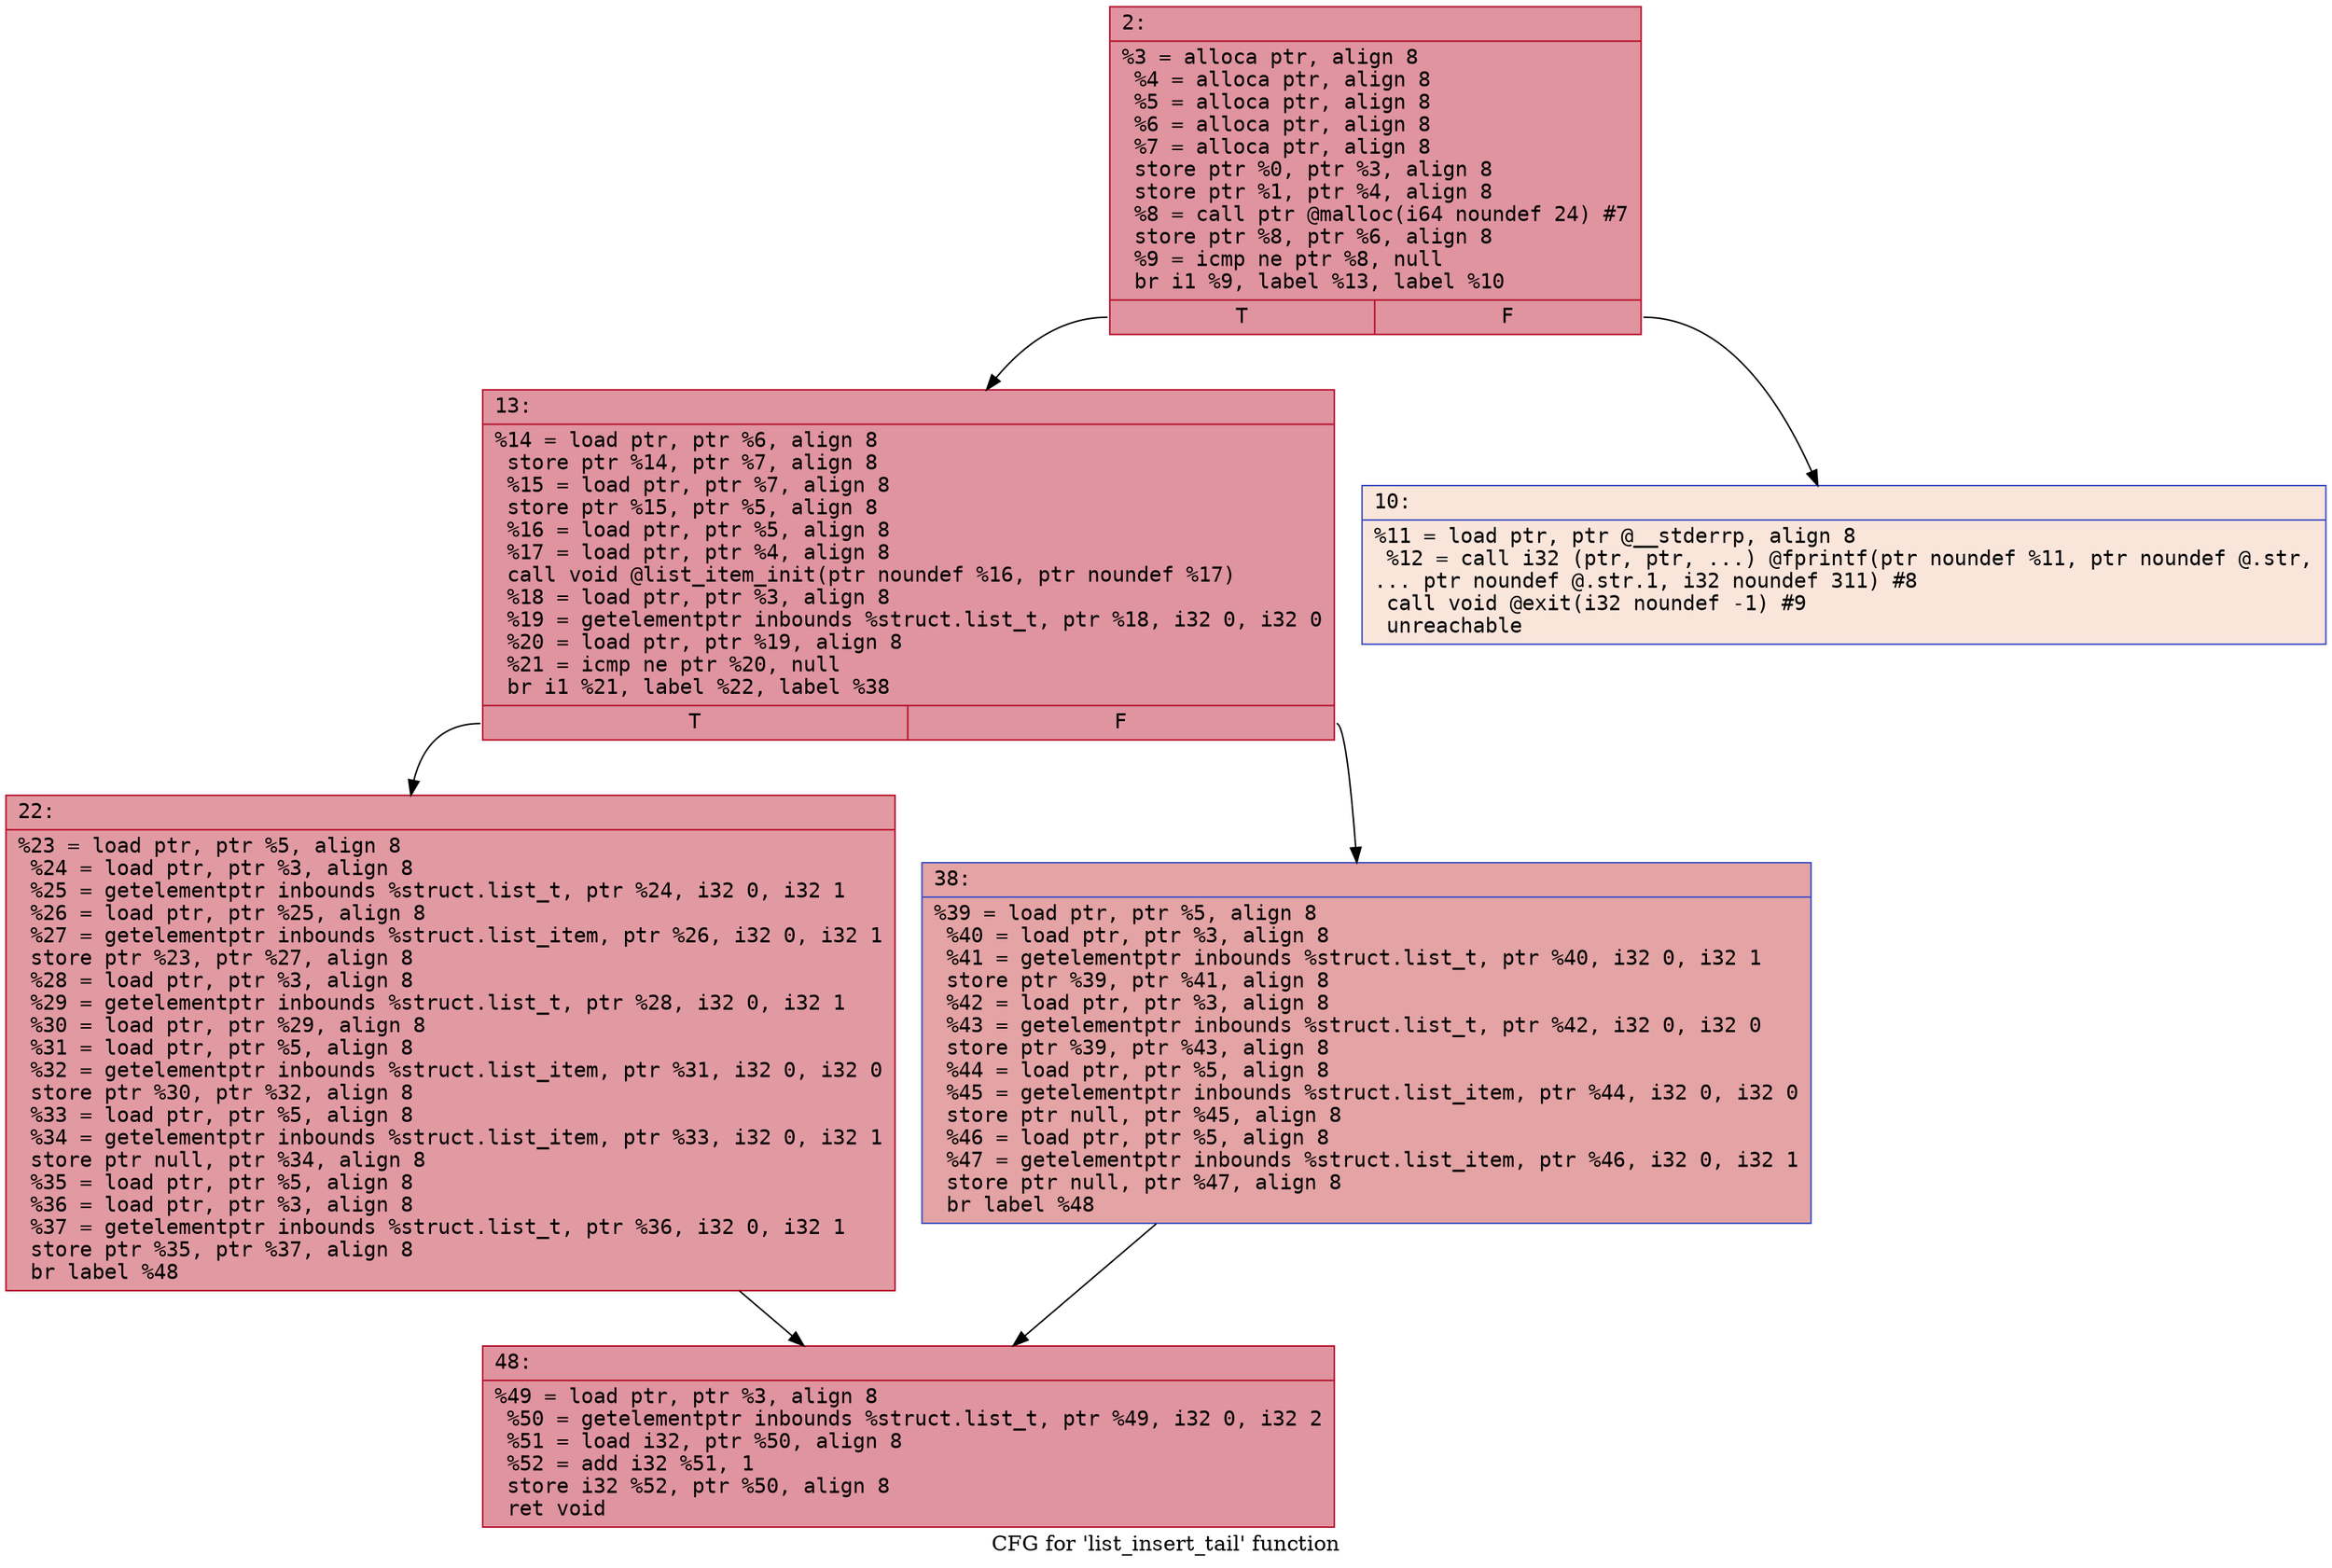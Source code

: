 digraph "CFG for 'list_insert_tail' function" {
	label="CFG for 'list_insert_tail' function";

	Node0x6000020324e0 [shape=record,color="#b70d28ff", style=filled, fillcolor="#b70d2870" fontname="Courier",label="{2:\l|  %3 = alloca ptr, align 8\l  %4 = alloca ptr, align 8\l  %5 = alloca ptr, align 8\l  %6 = alloca ptr, align 8\l  %7 = alloca ptr, align 8\l  store ptr %0, ptr %3, align 8\l  store ptr %1, ptr %4, align 8\l  %8 = call ptr @malloc(i64 noundef 24) #7\l  store ptr %8, ptr %6, align 8\l  %9 = icmp ne ptr %8, null\l  br i1 %9, label %13, label %10\l|{<s0>T|<s1>F}}"];
	Node0x6000020324e0:s0 -> Node0x600002032580[tooltip="2 -> 13\nProbability 100.00%" ];
	Node0x6000020324e0:s1 -> Node0x600002032530[tooltip="2 -> 10\nProbability 0.00%" ];
	Node0x600002032530 [shape=record,color="#3d50c3ff", style=filled, fillcolor="#f4c5ad70" fontname="Courier",label="{10:\l|  %11 = load ptr, ptr @__stderrp, align 8\l  %12 = call i32 (ptr, ptr, ...) @fprintf(ptr noundef %11, ptr noundef @.str,\l... ptr noundef @.str.1, i32 noundef 311) #8\l  call void @exit(i32 noundef -1) #9\l  unreachable\l}"];
	Node0x600002032580 [shape=record,color="#b70d28ff", style=filled, fillcolor="#b70d2870" fontname="Courier",label="{13:\l|  %14 = load ptr, ptr %6, align 8\l  store ptr %14, ptr %7, align 8\l  %15 = load ptr, ptr %7, align 8\l  store ptr %15, ptr %5, align 8\l  %16 = load ptr, ptr %5, align 8\l  %17 = load ptr, ptr %4, align 8\l  call void @list_item_init(ptr noundef %16, ptr noundef %17)\l  %18 = load ptr, ptr %3, align 8\l  %19 = getelementptr inbounds %struct.list_t, ptr %18, i32 0, i32 0\l  %20 = load ptr, ptr %19, align 8\l  %21 = icmp ne ptr %20, null\l  br i1 %21, label %22, label %38\l|{<s0>T|<s1>F}}"];
	Node0x600002032580:s0 -> Node0x6000020325d0[tooltip="13 -> 22\nProbability 62.50%" ];
	Node0x600002032580:s1 -> Node0x600002032620[tooltip="13 -> 38\nProbability 37.50%" ];
	Node0x6000020325d0 [shape=record,color="#b70d28ff", style=filled, fillcolor="#bb1b2c70" fontname="Courier",label="{22:\l|  %23 = load ptr, ptr %5, align 8\l  %24 = load ptr, ptr %3, align 8\l  %25 = getelementptr inbounds %struct.list_t, ptr %24, i32 0, i32 1\l  %26 = load ptr, ptr %25, align 8\l  %27 = getelementptr inbounds %struct.list_item, ptr %26, i32 0, i32 1\l  store ptr %23, ptr %27, align 8\l  %28 = load ptr, ptr %3, align 8\l  %29 = getelementptr inbounds %struct.list_t, ptr %28, i32 0, i32 1\l  %30 = load ptr, ptr %29, align 8\l  %31 = load ptr, ptr %5, align 8\l  %32 = getelementptr inbounds %struct.list_item, ptr %31, i32 0, i32 0\l  store ptr %30, ptr %32, align 8\l  %33 = load ptr, ptr %5, align 8\l  %34 = getelementptr inbounds %struct.list_item, ptr %33, i32 0, i32 1\l  store ptr null, ptr %34, align 8\l  %35 = load ptr, ptr %5, align 8\l  %36 = load ptr, ptr %3, align 8\l  %37 = getelementptr inbounds %struct.list_t, ptr %36, i32 0, i32 1\l  store ptr %35, ptr %37, align 8\l  br label %48\l}"];
	Node0x6000020325d0 -> Node0x600002032670[tooltip="22 -> 48\nProbability 100.00%" ];
	Node0x600002032620 [shape=record,color="#3d50c3ff", style=filled, fillcolor="#c32e3170" fontname="Courier",label="{38:\l|  %39 = load ptr, ptr %5, align 8\l  %40 = load ptr, ptr %3, align 8\l  %41 = getelementptr inbounds %struct.list_t, ptr %40, i32 0, i32 1\l  store ptr %39, ptr %41, align 8\l  %42 = load ptr, ptr %3, align 8\l  %43 = getelementptr inbounds %struct.list_t, ptr %42, i32 0, i32 0\l  store ptr %39, ptr %43, align 8\l  %44 = load ptr, ptr %5, align 8\l  %45 = getelementptr inbounds %struct.list_item, ptr %44, i32 0, i32 0\l  store ptr null, ptr %45, align 8\l  %46 = load ptr, ptr %5, align 8\l  %47 = getelementptr inbounds %struct.list_item, ptr %46, i32 0, i32 1\l  store ptr null, ptr %47, align 8\l  br label %48\l}"];
	Node0x600002032620 -> Node0x600002032670[tooltip="38 -> 48\nProbability 100.00%" ];
	Node0x600002032670 [shape=record,color="#b70d28ff", style=filled, fillcolor="#b70d2870" fontname="Courier",label="{48:\l|  %49 = load ptr, ptr %3, align 8\l  %50 = getelementptr inbounds %struct.list_t, ptr %49, i32 0, i32 2\l  %51 = load i32, ptr %50, align 8\l  %52 = add i32 %51, 1\l  store i32 %52, ptr %50, align 8\l  ret void\l}"];
}
